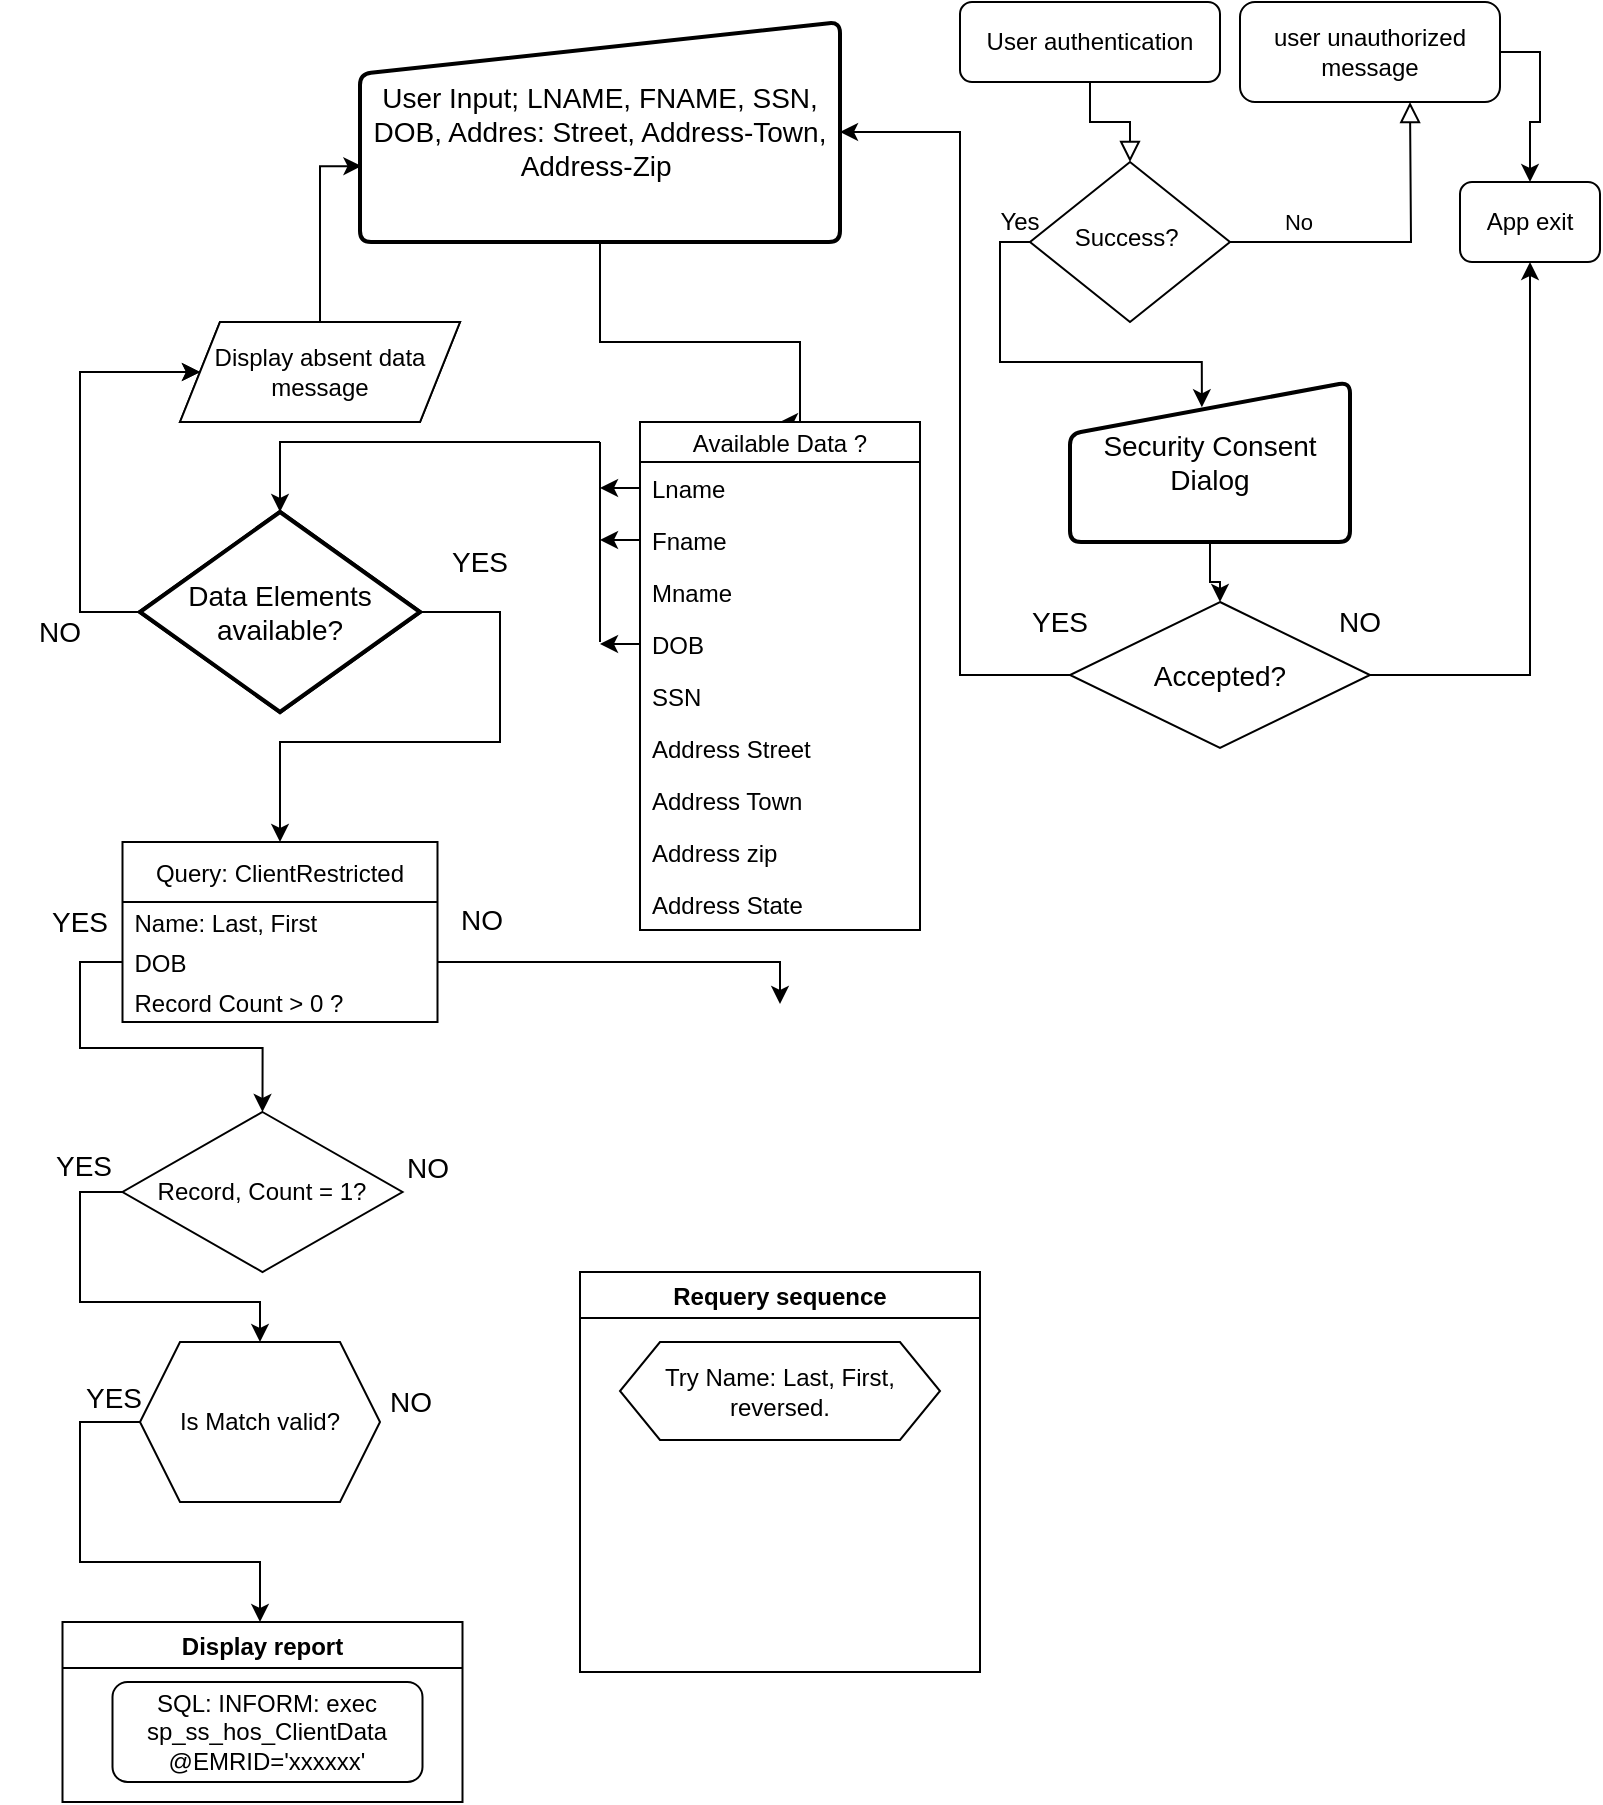 <mxfile version="21.2.8" type="device">
  <diagram id="C5RBs43oDa-KdzZeNtuy" name="Page-1">
    <mxGraphModel dx="780" dy="504" grid="1" gridSize="10" guides="1" tooltips="1" connect="1" arrows="1" fold="1" page="1" pageScale="1" pageWidth="827" pageHeight="1169" math="0" shadow="0">
      <root>
        <mxCell id="WIyWlLk6GJQsqaUBKTNV-0" />
        <mxCell id="WIyWlLk6GJQsqaUBKTNV-1" parent="WIyWlLk6GJQsqaUBKTNV-0" />
        <mxCell id="WIyWlLk6GJQsqaUBKTNV-2" value="" style="rounded=0;html=1;jettySize=auto;orthogonalLoop=1;fontSize=11;endArrow=block;endFill=0;endSize=8;strokeWidth=1;shadow=0;labelBackgroundColor=none;edgeStyle=orthogonalEdgeStyle;" parent="WIyWlLk6GJQsqaUBKTNV-1" source="WIyWlLk6GJQsqaUBKTNV-3" target="WIyWlLk6GJQsqaUBKTNV-6" edge="1">
          <mxGeometry relative="1" as="geometry" />
        </mxCell>
        <mxCell id="WIyWlLk6GJQsqaUBKTNV-3" value="User authentication" style="rounded=1;whiteSpace=wrap;html=1;fontSize=12;glass=0;strokeWidth=1;shadow=0;" parent="WIyWlLk6GJQsqaUBKTNV-1" vertex="1">
          <mxGeometry x="480" y="30" width="130" height="40" as="geometry" />
        </mxCell>
        <mxCell id="WIyWlLk6GJQsqaUBKTNV-5" value="No" style="edgeStyle=orthogonalEdgeStyle;rounded=0;html=1;jettySize=auto;orthogonalLoop=1;fontSize=11;endArrow=block;endFill=0;endSize=8;strokeWidth=1;shadow=0;labelBackgroundColor=none;" parent="WIyWlLk6GJQsqaUBKTNV-1" source="WIyWlLk6GJQsqaUBKTNV-6" edge="1">
          <mxGeometry x="-0.575" y="10" relative="1" as="geometry">
            <mxPoint as="offset" />
            <mxPoint x="705" y="80" as="targetPoint" />
          </mxGeometry>
        </mxCell>
        <mxCell id="fdkzu7bsHedq0IDlACjG-37" style="edgeStyle=orthogonalEdgeStyle;rounded=0;orthogonalLoop=1;jettySize=auto;html=1;fontSize=14;entryX=0.471;entryY=0.158;entryDx=0;entryDy=0;entryPerimeter=0;startArrow=none;" parent="WIyWlLk6GJQsqaUBKTNV-1" source="WIyWlLk6GJQsqaUBKTNV-6" target="fdkzu7bsHedq0IDlACjG-29" edge="1">
          <mxGeometry relative="1" as="geometry">
            <mxPoint x="490" y="150" as="sourcePoint" />
            <Array as="points">
              <mxPoint x="500" y="150" />
              <mxPoint x="500" y="210" />
              <mxPoint x="601" y="210" />
            </Array>
          </mxGeometry>
        </mxCell>
        <mxCell id="-oaz-7kIbjAqHyaPnMs6-5" style="edgeStyle=orthogonalEdgeStyle;rounded=0;orthogonalLoop=1;jettySize=auto;html=1;entryX=0.5;entryY=0;entryDx=0;entryDy=0;" parent="WIyWlLk6GJQsqaUBKTNV-1" source="WIyWlLk6GJQsqaUBKTNV-7" target="-oaz-7kIbjAqHyaPnMs6-1" edge="1">
          <mxGeometry relative="1" as="geometry">
            <Array as="points">
              <mxPoint x="770" y="55" />
              <mxPoint x="770" y="90" />
              <mxPoint x="765" y="90" />
            </Array>
          </mxGeometry>
        </mxCell>
        <mxCell id="WIyWlLk6GJQsqaUBKTNV-7" value="user unauthorized message" style="rounded=1;whiteSpace=wrap;html=1;fontSize=12;glass=0;strokeWidth=1;shadow=0;" parent="WIyWlLk6GJQsqaUBKTNV-1" vertex="1">
          <mxGeometry x="620" y="30" width="130" height="50" as="geometry" />
        </mxCell>
        <mxCell id="-oaz-7kIbjAqHyaPnMs6-1" value="App exit" style="rounded=1;whiteSpace=wrap;html=1;" parent="WIyWlLk6GJQsqaUBKTNV-1" vertex="1">
          <mxGeometry x="730" y="120" width="70" height="40" as="geometry" />
        </mxCell>
        <mxCell id="fdkzu7bsHedq0IDlACjG-1" style="edgeStyle=orthogonalEdgeStyle;rounded=0;orthogonalLoop=1;jettySize=auto;html=1;entryX=0.5;entryY=0;entryDx=0;entryDy=0;" parent="WIyWlLk6GJQsqaUBKTNV-1" target="-oaz-7kIbjAqHyaPnMs6-11" edge="1">
          <mxGeometry relative="1" as="geometry">
            <mxPoint x="290" y="130" as="sourcePoint" />
            <mxPoint x="280" y="240" as="targetPoint" />
            <Array as="points">
              <mxPoint x="300" y="130" />
              <mxPoint x="300" y="200" />
              <mxPoint x="400" y="200" />
            </Array>
          </mxGeometry>
        </mxCell>
        <mxCell id="-oaz-7kIbjAqHyaPnMs6-9" value="Yes" style="text;html=1;strokeColor=none;fillColor=none;align=center;verticalAlign=middle;whiteSpace=wrap;rounded=0;" parent="WIyWlLk6GJQsqaUBKTNV-1" vertex="1">
          <mxGeometry x="490" y="130" width="40" height="20" as="geometry" />
        </mxCell>
        <mxCell id="-oaz-7kIbjAqHyaPnMs6-11" value="Available Data ?" style="swimlane;fontStyle=0;childLayout=stackLayout;horizontal=1;startSize=20;horizontalStack=0;resizeParent=1;resizeParentMax=0;resizeLast=0;collapsible=1;marginBottom=0;rotation=0;" parent="WIyWlLk6GJQsqaUBKTNV-1" vertex="1">
          <mxGeometry x="320" y="240" width="140" height="254" as="geometry" />
        </mxCell>
        <mxCell id="fdkzu7bsHedq0IDlACjG-2" value="Lname" style="text;strokeColor=none;fillColor=none;align=left;verticalAlign=top;spacingLeft=4;spacingRight=4;overflow=hidden;rotatable=0;points=[[0,0.5],[1,0.5]];portConstraint=eastwest;rotation=0;" parent="-oaz-7kIbjAqHyaPnMs6-11" vertex="1">
          <mxGeometry y="20" width="140" height="26" as="geometry" />
        </mxCell>
        <object label="Fname" id="-oaz-7kIbjAqHyaPnMs6-12">
          <mxCell style="text;strokeColor=none;fillColor=none;align=left;verticalAlign=top;spacingLeft=4;spacingRight=4;overflow=hidden;rotatable=0;points=[[0,0.5],[1,0.5]];portConstraint=eastwest;rotation=0;" parent="-oaz-7kIbjAqHyaPnMs6-11" vertex="1">
            <mxGeometry y="46" width="140" height="26" as="geometry" />
          </mxCell>
        </object>
        <mxCell id="fdkzu7bsHedq0IDlACjG-8" value="Mname" style="text;strokeColor=none;fillColor=none;align=left;verticalAlign=top;spacingLeft=4;spacingRight=4;overflow=hidden;rotatable=0;points=[[0,0.5],[1,0.5]];portConstraint=eastwest;rotation=0;" parent="-oaz-7kIbjAqHyaPnMs6-11" vertex="1">
          <mxGeometry y="72" width="140" height="26" as="geometry" />
        </mxCell>
        <mxCell id="-oaz-7kIbjAqHyaPnMs6-14" value="DOB" style="text;strokeColor=none;fillColor=none;align=left;verticalAlign=top;spacingLeft=4;spacingRight=4;overflow=hidden;rotatable=0;points=[[0,0.5],[1,0.5]];portConstraint=eastwest;rotation=0;" parent="-oaz-7kIbjAqHyaPnMs6-11" vertex="1">
          <mxGeometry y="98" width="140" height="26" as="geometry" />
        </mxCell>
        <mxCell id="-oaz-7kIbjAqHyaPnMs6-15" value="SSN" style="text;strokeColor=none;fillColor=none;align=left;verticalAlign=top;spacingLeft=4;spacingRight=4;overflow=hidden;rotatable=0;points=[[0,0.5],[1,0.5]];portConstraint=eastwest;rotation=0;" parent="-oaz-7kIbjAqHyaPnMs6-11" vertex="1">
          <mxGeometry y="124" width="140" height="26" as="geometry" />
        </mxCell>
        <mxCell id="-oaz-7kIbjAqHyaPnMs6-16" value="Address Street" style="text;strokeColor=none;fillColor=none;align=left;verticalAlign=top;spacingLeft=4;spacingRight=4;overflow=hidden;rotatable=0;points=[[0,0.5],[1,0.5]];portConstraint=eastwest;rotation=0;" parent="-oaz-7kIbjAqHyaPnMs6-11" vertex="1">
          <mxGeometry y="150" width="140" height="26" as="geometry" />
        </mxCell>
        <mxCell id="-oaz-7kIbjAqHyaPnMs6-17" value="Address Town" style="text;strokeColor=none;fillColor=none;align=left;verticalAlign=top;spacingLeft=4;spacingRight=4;overflow=hidden;rotatable=0;points=[[0,0.5],[1,0.5]];portConstraint=eastwest;rotation=0;" parent="-oaz-7kIbjAqHyaPnMs6-11" vertex="1">
          <mxGeometry y="176" width="140" height="26" as="geometry" />
        </mxCell>
        <mxCell id="-oaz-7kIbjAqHyaPnMs6-18" value="Address zip" style="text;strokeColor=none;fillColor=none;align=left;verticalAlign=top;spacingLeft=4;spacingRight=4;overflow=hidden;rotatable=0;points=[[0,0.5],[1,0.5]];portConstraint=eastwest;rotation=0;" parent="-oaz-7kIbjAqHyaPnMs6-11" vertex="1">
          <mxGeometry y="202" width="140" height="26" as="geometry" />
        </mxCell>
        <mxCell id="-oaz-7kIbjAqHyaPnMs6-19" value="Address State" style="text;strokeColor=none;fillColor=none;align=left;verticalAlign=top;spacingLeft=4;spacingRight=4;overflow=hidden;rotatable=0;points=[[0,0.5],[1,0.5]];portConstraint=eastwest;rotation=0;" parent="-oaz-7kIbjAqHyaPnMs6-11" vertex="1">
          <mxGeometry y="228" width="140" height="26" as="geometry" />
        </mxCell>
        <mxCell id="fdkzu7bsHedq0IDlACjG-12" style="edgeStyle=orthogonalEdgeStyle;rounded=0;orthogonalLoop=1;jettySize=auto;html=1;entryX=0.003;entryY=0.655;entryDx=0;entryDy=0;entryPerimeter=0;fontSize=14;" parent="WIyWlLk6GJQsqaUBKTNV-1" source="QR11iQUeeUO_pYaZ8578-2" target="fdkzu7bsHedq0IDlACjG-3" edge="1">
          <mxGeometry relative="1" as="geometry" />
        </mxCell>
        <mxCell id="QR11iQUeeUO_pYaZ8578-2" value="Display absent data message" style="shape=parallelogram;perimeter=parallelogramPerimeter;whiteSpace=wrap;html=1;fixedSize=1;" parent="WIyWlLk6GJQsqaUBKTNV-1" vertex="1">
          <mxGeometry x="90" y="190" width="140" height="50" as="geometry" />
        </mxCell>
        <mxCell id="fdkzu7bsHedq0IDlACjG-3" value="&lt;font style=&quot;font-size: 14px;&quot;&gt;User Input; LNAME, FNAME, SSN, DOB, Addres: Street, Address-Town, Address-Zip&amp;nbsp;&lt;/font&gt;" style="html=1;strokeWidth=2;shape=manualInput;whiteSpace=wrap;rounded=1;size=26;arcSize=11;" parent="WIyWlLk6GJQsqaUBKTNV-1" vertex="1">
          <mxGeometry x="180" y="40" width="240" height="110" as="geometry" />
        </mxCell>
        <mxCell id="fdkzu7bsHedq0IDlACjG-11" style="edgeStyle=orthogonalEdgeStyle;rounded=0;orthogonalLoop=1;jettySize=auto;html=1;fontSize=14;entryX=0;entryY=0.5;entryDx=0;entryDy=0;exitX=0;exitY=0.5;exitDx=0;exitDy=0;exitPerimeter=0;" parent="WIyWlLk6GJQsqaUBKTNV-1" source="fdkzu7bsHedq0IDlACjG-7" target="QR11iQUeeUO_pYaZ8578-2" edge="1">
          <mxGeometry relative="1" as="geometry">
            <mxPoint x="40" y="190" as="targetPoint" />
            <Array as="points">
              <mxPoint x="40" y="335" />
              <mxPoint x="40" y="215" />
            </Array>
          </mxGeometry>
        </mxCell>
        <mxCell id="KnLTkekRMiMTjvVgLZ_X-9" style="edgeStyle=orthogonalEdgeStyle;rounded=0;orthogonalLoop=1;jettySize=auto;html=1;exitX=1;exitY=0.5;exitDx=0;exitDy=0;exitPerimeter=0;entryX=0.5;entryY=0;entryDx=0;entryDy=0;" parent="WIyWlLk6GJQsqaUBKTNV-1" source="fdkzu7bsHedq0IDlACjG-7" target="KnLTkekRMiMTjvVgLZ_X-13" edge="1">
          <mxGeometry relative="1" as="geometry">
            <mxPoint x="140" y="460" as="targetPoint" />
            <Array as="points">
              <mxPoint x="250" y="335" />
              <mxPoint x="250" y="400" />
              <mxPoint x="140" y="400" />
            </Array>
          </mxGeometry>
        </mxCell>
        <mxCell id="fdkzu7bsHedq0IDlACjG-7" value="Data Elements available?" style="strokeWidth=2;html=1;shape=mxgraph.flowchart.decision;whiteSpace=wrap;fontSize=14;" parent="WIyWlLk6GJQsqaUBKTNV-1" vertex="1">
          <mxGeometry x="70" y="285" width="140" height="100" as="geometry" />
        </mxCell>
        <mxCell id="fdkzu7bsHedq0IDlACjG-13" value="YES" style="text;html=1;strokeColor=none;fillColor=none;align=center;verticalAlign=middle;whiteSpace=wrap;rounded=0;fontSize=14;" parent="WIyWlLk6GJQsqaUBKTNV-1" vertex="1">
          <mxGeometry x="210" y="295" width="60" height="30" as="geometry" />
        </mxCell>
        <mxCell id="fdkzu7bsHedq0IDlACjG-16" value="NO" style="text;html=1;strokeColor=none;fillColor=none;align=center;verticalAlign=middle;whiteSpace=wrap;rounded=0;fontSize=14;" parent="WIyWlLk6GJQsqaUBKTNV-1" vertex="1">
          <mxGeometry y="330" width="60" height="30" as="geometry" />
        </mxCell>
        <mxCell id="fdkzu7bsHedq0IDlACjG-17" style="edgeStyle=orthogonalEdgeStyle;rounded=0;orthogonalLoop=1;jettySize=auto;html=1;fontSize=14;" parent="WIyWlLk6GJQsqaUBKTNV-1" source="fdkzu7bsHedq0IDlACjG-2" edge="1">
          <mxGeometry relative="1" as="geometry">
            <mxPoint x="300" y="273" as="targetPoint" />
          </mxGeometry>
        </mxCell>
        <mxCell id="fdkzu7bsHedq0IDlACjG-18" style="edgeStyle=orthogonalEdgeStyle;rounded=0;orthogonalLoop=1;jettySize=auto;html=1;fontSize=14;" parent="WIyWlLk6GJQsqaUBKTNV-1" source="-oaz-7kIbjAqHyaPnMs6-12" edge="1">
          <mxGeometry relative="1" as="geometry">
            <mxPoint x="300" y="299" as="targetPoint" />
          </mxGeometry>
        </mxCell>
        <mxCell id="fdkzu7bsHedq0IDlACjG-19" style="edgeStyle=orthogonalEdgeStyle;rounded=0;orthogonalLoop=1;jettySize=auto;html=1;fontSize=14;" parent="WIyWlLk6GJQsqaUBKTNV-1" source="-oaz-7kIbjAqHyaPnMs6-14" edge="1">
          <mxGeometry relative="1" as="geometry">
            <mxPoint x="300" y="351" as="targetPoint" />
          </mxGeometry>
        </mxCell>
        <mxCell id="fdkzu7bsHedq0IDlACjG-21" value="" style="endArrow=none;html=1;rounded=0;fontSize=14;" parent="WIyWlLk6GJQsqaUBKTNV-1" edge="1">
          <mxGeometry width="50" height="50" relative="1" as="geometry">
            <mxPoint x="300" y="350" as="sourcePoint" />
            <mxPoint x="300" y="250" as="targetPoint" />
          </mxGeometry>
        </mxCell>
        <mxCell id="fdkzu7bsHedq0IDlACjG-22" value="" style="endArrow=classic;html=1;rounded=0;fontSize=14;entryX=0.5;entryY=0;entryDx=0;entryDy=0;entryPerimeter=0;" parent="WIyWlLk6GJQsqaUBKTNV-1" target="fdkzu7bsHedq0IDlACjG-7" edge="1">
          <mxGeometry width="50" height="50" relative="1" as="geometry">
            <mxPoint x="300" y="250" as="sourcePoint" />
            <mxPoint x="430" y="210" as="targetPoint" />
            <Array as="points">
              <mxPoint x="140" y="250" />
            </Array>
          </mxGeometry>
        </mxCell>
        <mxCell id="fdkzu7bsHedq0IDlACjG-32" style="edgeStyle=orthogonalEdgeStyle;rounded=0;orthogonalLoop=1;jettySize=auto;html=1;entryX=0.5;entryY=0;entryDx=0;entryDy=0;fontSize=14;" parent="WIyWlLk6GJQsqaUBKTNV-1" source="fdkzu7bsHedq0IDlACjG-29" target="fdkzu7bsHedq0IDlACjG-30" edge="1">
          <mxGeometry relative="1" as="geometry" />
        </mxCell>
        <mxCell id="fdkzu7bsHedq0IDlACjG-29" value="Security Consent Dialog" style="html=1;strokeWidth=2;shape=manualInput;whiteSpace=wrap;rounded=1;size=26;arcSize=11;fontSize=14;" parent="WIyWlLk6GJQsqaUBKTNV-1" vertex="1">
          <mxGeometry x="535" y="220" width="140" height="80" as="geometry" />
        </mxCell>
        <mxCell id="fdkzu7bsHedq0IDlACjG-36" style="edgeStyle=orthogonalEdgeStyle;rounded=0;orthogonalLoop=1;jettySize=auto;html=1;entryX=0.5;entryY=1;entryDx=0;entryDy=0;fontSize=14;" parent="WIyWlLk6GJQsqaUBKTNV-1" source="fdkzu7bsHedq0IDlACjG-30" target="-oaz-7kIbjAqHyaPnMs6-1" edge="1">
          <mxGeometry relative="1" as="geometry" />
        </mxCell>
        <mxCell id="fdkzu7bsHedq0IDlACjG-30" value="Accepted?" style="rhombus;whiteSpace=wrap;html=1;fontSize=14;" parent="WIyWlLk6GJQsqaUBKTNV-1" vertex="1">
          <mxGeometry x="535" y="330" width="150" height="73" as="geometry" />
        </mxCell>
        <mxCell id="fdkzu7bsHedq0IDlACjG-34" style="edgeStyle=orthogonalEdgeStyle;rounded=0;orthogonalLoop=1;jettySize=auto;html=1;fontSize=14;exitX=0;exitY=0.5;exitDx=0;exitDy=0;entryX=1;entryY=0.5;entryDx=0;entryDy=0;" parent="WIyWlLk6GJQsqaUBKTNV-1" source="fdkzu7bsHedq0IDlACjG-30" target="fdkzu7bsHedq0IDlACjG-3" edge="1">
          <mxGeometry relative="1" as="geometry">
            <mxPoint x="530" y="370" as="sourcePoint" />
            <mxPoint x="430" y="160" as="targetPoint" />
            <Array as="points">
              <mxPoint x="480" y="367" />
              <mxPoint x="480" y="95" />
            </Array>
          </mxGeometry>
        </mxCell>
        <mxCell id="fdkzu7bsHedq0IDlACjG-33" value="YES" style="text;html=1;strokeColor=none;fillColor=none;align=center;verticalAlign=middle;whiteSpace=wrap;rounded=0;fontSize=14;" parent="WIyWlLk6GJQsqaUBKTNV-1" vertex="1">
          <mxGeometry x="500" y="320" width="60" height="40" as="geometry" />
        </mxCell>
        <mxCell id="fdkzu7bsHedq0IDlACjG-35" value="NO" style="text;html=1;strokeColor=none;fillColor=none;align=center;verticalAlign=middle;whiteSpace=wrap;rounded=0;fontSize=14;" parent="WIyWlLk6GJQsqaUBKTNV-1" vertex="1">
          <mxGeometry x="650" y="325" width="60" height="30" as="geometry" />
        </mxCell>
        <mxCell id="WIyWlLk6GJQsqaUBKTNV-6" value="Success?&amp;nbsp;" style="rhombus;whiteSpace=wrap;html=1;shadow=0;fontFamily=Helvetica;fontSize=12;align=center;strokeWidth=1;spacing=6;spacingTop=-4;" parent="WIyWlLk6GJQsqaUBKTNV-1" vertex="1">
          <mxGeometry x="515" y="110" width="100" height="80" as="geometry" />
        </mxCell>
        <mxCell id="KnLTkekRMiMTjvVgLZ_X-13" value="Query: ClientRestricted" style="swimlane;fontStyle=0;childLayout=stackLayout;horizontal=1;startSize=30;horizontalStack=0;resizeParent=1;resizeParentMax=0;resizeLast=0;collapsible=1;marginBottom=0;" parent="WIyWlLk6GJQsqaUBKTNV-1" vertex="1">
          <mxGeometry x="61.25" y="450" width="157.5" height="90" as="geometry" />
        </mxCell>
        <mxCell id="KnLTkekRMiMTjvVgLZ_X-14" value="Name: Last, First" style="text;strokeColor=none;fillColor=none;align=left;verticalAlign=middle;spacingLeft=4;spacingRight=4;overflow=hidden;points=[[0,0.5],[1,0.5]];portConstraint=eastwest;rotatable=0;" parent="KnLTkekRMiMTjvVgLZ_X-13" vertex="1">
          <mxGeometry y="30" width="157.5" height="20" as="geometry" />
        </mxCell>
        <mxCell id="KnLTkekRMiMTjvVgLZ_X-15" value="DOB" style="text;strokeColor=none;fillColor=none;align=left;verticalAlign=middle;spacingLeft=4;spacingRight=4;overflow=hidden;points=[[0,0.5],[1,0.5]];portConstraint=eastwest;rotatable=0;" parent="KnLTkekRMiMTjvVgLZ_X-13" vertex="1">
          <mxGeometry y="50" width="157.5" height="20" as="geometry" />
        </mxCell>
        <mxCell id="KnLTkekRMiMTjvVgLZ_X-16" value="Record Count &gt; 0 ?" style="text;strokeColor=none;fillColor=none;align=left;verticalAlign=middle;spacingLeft=4;spacingRight=4;overflow=hidden;points=[[0,0.5],[1,0.5]];portConstraint=eastwest;rotatable=0;" parent="KnLTkekRMiMTjvVgLZ_X-13" vertex="1">
          <mxGeometry y="70" width="157.5" height="20" as="geometry" />
        </mxCell>
        <mxCell id="KnLTkekRMiMTjvVgLZ_X-26" style="edgeStyle=orthogonalEdgeStyle;rounded=0;orthogonalLoop=1;jettySize=auto;html=1;exitX=1;exitY=0.5;exitDx=0;exitDy=0;entryX=1;entryY=0.5;entryDx=0;entryDy=0;" parent="KnLTkekRMiMTjvVgLZ_X-13" source="KnLTkekRMiMTjvVgLZ_X-15" target="KnLTkekRMiMTjvVgLZ_X-15" edge="1">
          <mxGeometry relative="1" as="geometry" />
        </mxCell>
        <mxCell id="KnLTkekRMiMTjvVgLZ_X-27" value="YES" style="text;html=1;strokeColor=none;fillColor=none;align=center;verticalAlign=middle;whiteSpace=wrap;rounded=0;fontSize=14;" parent="WIyWlLk6GJQsqaUBKTNV-1" vertex="1">
          <mxGeometry x="20" y="480" width="40" height="20" as="geometry" />
        </mxCell>
        <mxCell id="KnLTkekRMiMTjvVgLZ_X-32" style="edgeStyle=orthogonalEdgeStyle;rounded=0;orthogonalLoop=1;jettySize=auto;html=1;entryX=0.5;entryY=0;entryDx=0;entryDy=0;" parent="WIyWlLk6GJQsqaUBKTNV-1" source="KnLTkekRMiMTjvVgLZ_X-15" edge="1">
          <mxGeometry relative="1" as="geometry">
            <mxPoint x="390" y="531" as="targetPoint" />
            <Array as="points">
              <mxPoint x="390" y="510" />
            </Array>
          </mxGeometry>
        </mxCell>
        <mxCell id="y3-fxDrOMvLgRdDhGUXK-0" value="Display report" style="swimlane;" parent="WIyWlLk6GJQsqaUBKTNV-1" vertex="1">
          <mxGeometry x="31.25" y="840" width="200" height="90" as="geometry">
            <mxRectangle x="31.25" y="840" width="120" height="30" as="alternateBounds" />
          </mxGeometry>
        </mxCell>
        <mxCell id="y3-fxDrOMvLgRdDhGUXK-1" value="SQL: INFORM: exec sp_ss_hos_ClientData @EMRID=&#39;xxxxxx&#39;" style="rounded=1;whiteSpace=wrap;html=1;" parent="y3-fxDrOMvLgRdDhGUXK-0" vertex="1">
          <mxGeometry x="25" y="30" width="155" height="50" as="geometry" />
        </mxCell>
        <mxCell id="y3-fxDrOMvLgRdDhGUXK-16" style="edgeStyle=orthogonalEdgeStyle;rounded=0;orthogonalLoop=1;jettySize=auto;html=1;entryX=0.5;entryY=0;entryDx=0;entryDy=0;" parent="WIyWlLk6GJQsqaUBKTNV-1" source="y3-fxDrOMvLgRdDhGUXK-2" target="y3-fxDrOMvLgRdDhGUXK-14" edge="1">
          <mxGeometry relative="1" as="geometry">
            <Array as="points">
              <mxPoint x="40" y="625" />
              <mxPoint x="40" y="680" />
              <mxPoint x="130" y="680" />
            </Array>
          </mxGeometry>
        </mxCell>
        <mxCell id="y3-fxDrOMvLgRdDhGUXK-2" value="Record, Count = 1?" style="rhombus;whiteSpace=wrap;html=1;" parent="WIyWlLk6GJQsqaUBKTNV-1" vertex="1">
          <mxGeometry x="61.25" y="585" width="140" height="80" as="geometry" />
        </mxCell>
        <mxCell id="y3-fxDrOMvLgRdDhGUXK-4" style="edgeStyle=orthogonalEdgeStyle;rounded=0;orthogonalLoop=1;jettySize=auto;html=1;entryX=0.5;entryY=0;entryDx=0;entryDy=0;" parent="WIyWlLk6GJQsqaUBKTNV-1" source="KnLTkekRMiMTjvVgLZ_X-15" target="y3-fxDrOMvLgRdDhGUXK-2" edge="1">
          <mxGeometry relative="1" as="geometry">
            <mxPoint x="90" y="580" as="targetPoint" />
            <Array as="points">
              <mxPoint x="40" y="510" />
              <mxPoint x="40" y="553" />
              <mxPoint x="131" y="553" />
            </Array>
          </mxGeometry>
        </mxCell>
        <mxCell id="y3-fxDrOMvLgRdDhGUXK-5" value="YES" style="text;html=1;strokeColor=none;fillColor=none;align=center;verticalAlign=middle;whiteSpace=wrap;rounded=0;fontSize=14;" parent="WIyWlLk6GJQsqaUBKTNV-1" vertex="1">
          <mxGeometry x="22" y="599" width="40" height="25" as="geometry" />
        </mxCell>
        <mxCell id="y3-fxDrOMvLgRdDhGUXK-8" value="NO" style="text;html=1;strokeColor=none;fillColor=none;align=center;verticalAlign=middle;whiteSpace=wrap;rounded=0;fontSize=14;" parent="WIyWlLk6GJQsqaUBKTNV-1" vertex="1">
          <mxGeometry x="221" y="479" width="40" height="20" as="geometry" />
        </mxCell>
        <mxCell id="y3-fxDrOMvLgRdDhGUXK-10" value="NO" style="text;html=1;strokeColor=none;fillColor=none;align=center;verticalAlign=middle;whiteSpace=wrap;rounded=0;fontSize=14;" parent="WIyWlLk6GJQsqaUBKTNV-1" vertex="1">
          <mxGeometry x="194.25" y="603" width="40" height="20" as="geometry" />
        </mxCell>
        <mxCell id="y3-fxDrOMvLgRdDhGUXK-19" style="edgeStyle=orthogonalEdgeStyle;rounded=0;orthogonalLoop=1;jettySize=auto;html=1;exitX=0;exitY=0.5;exitDx=0;exitDy=0;" parent="WIyWlLk6GJQsqaUBKTNV-1" source="y3-fxDrOMvLgRdDhGUXK-14" edge="1">
          <mxGeometry relative="1" as="geometry">
            <mxPoint x="130" y="840" as="targetPoint" />
            <Array as="points">
              <mxPoint x="40" y="740" />
              <mxPoint x="40" y="810" />
              <mxPoint x="130" y="810" />
            </Array>
          </mxGeometry>
        </mxCell>
        <mxCell id="y3-fxDrOMvLgRdDhGUXK-14" value="Is Match valid?" style="shape=hexagon;perimeter=hexagonPerimeter2;whiteSpace=wrap;html=1;fixedSize=1;" parent="WIyWlLk6GJQsqaUBKTNV-1" vertex="1">
          <mxGeometry x="70" y="700" width="120" height="80" as="geometry" />
        </mxCell>
        <mxCell id="y3-fxDrOMvLgRdDhGUXK-17" value="YES" style="text;html=1;strokeColor=none;fillColor=none;align=center;verticalAlign=middle;whiteSpace=wrap;rounded=0;fontSize=14;" parent="WIyWlLk6GJQsqaUBKTNV-1" vertex="1">
          <mxGeometry x="37" y="718" width="40" height="20" as="geometry" />
        </mxCell>
        <mxCell id="y3-fxDrOMvLgRdDhGUXK-20" value="NO" style="text;html=1;strokeColor=none;fillColor=none;align=center;verticalAlign=middle;whiteSpace=wrap;rounded=0;fontSize=14;" parent="WIyWlLk6GJQsqaUBKTNV-1" vertex="1">
          <mxGeometry x="191" y="720" width="29" height="20" as="geometry" />
        </mxCell>
        <mxCell id="y3-fxDrOMvLgRdDhGUXK-25" value="Display absent data message" style="shape=parallelogram;perimeter=parallelogramPerimeter;whiteSpace=wrap;html=1;fixedSize=1;" parent="WIyWlLk6GJQsqaUBKTNV-1" vertex="1">
          <mxGeometry x="90" y="190" width="140" height="50" as="geometry" />
        </mxCell>
        <mxCell id="y3-fxDrOMvLgRdDhGUXK-26" style="edgeStyle=orthogonalEdgeStyle;rounded=0;orthogonalLoop=1;jettySize=auto;html=1;fontSize=14;entryX=0;entryY=0.5;entryDx=0;entryDy=0;exitX=0;exitY=0.5;exitDx=0;exitDy=0;exitPerimeter=0;" parent="WIyWlLk6GJQsqaUBKTNV-1" source="y3-fxDrOMvLgRdDhGUXK-27" target="y3-fxDrOMvLgRdDhGUXK-25" edge="1">
          <mxGeometry relative="1" as="geometry">
            <mxPoint x="40" y="190" as="targetPoint" />
            <Array as="points">
              <mxPoint x="40" y="335" />
              <mxPoint x="40" y="215" />
            </Array>
          </mxGeometry>
        </mxCell>
        <mxCell id="y3-fxDrOMvLgRdDhGUXK-27" value="Data Elements available?" style="strokeWidth=2;html=1;shape=mxgraph.flowchart.decision;whiteSpace=wrap;fontSize=14;" parent="WIyWlLk6GJQsqaUBKTNV-1" vertex="1">
          <mxGeometry x="70" y="285" width="140" height="100" as="geometry" />
        </mxCell>
        <mxCell id="y3-fxDrOMvLgRdDhGUXK-30" value="Requery sequence" style="swimlane;" parent="WIyWlLk6GJQsqaUBKTNV-1" vertex="1">
          <mxGeometry x="290" y="665" width="200" height="200" as="geometry" />
        </mxCell>
        <mxCell id="y3-fxDrOMvLgRdDhGUXK-31" value="Try Name: Last, First, reversed." style="shape=hexagon;perimeter=hexagonPerimeter2;whiteSpace=wrap;html=1;fixedSize=1;" parent="y3-fxDrOMvLgRdDhGUXK-30" vertex="1">
          <mxGeometry x="20" y="35" width="160" height="49" as="geometry" />
        </mxCell>
      </root>
    </mxGraphModel>
  </diagram>
</mxfile>
